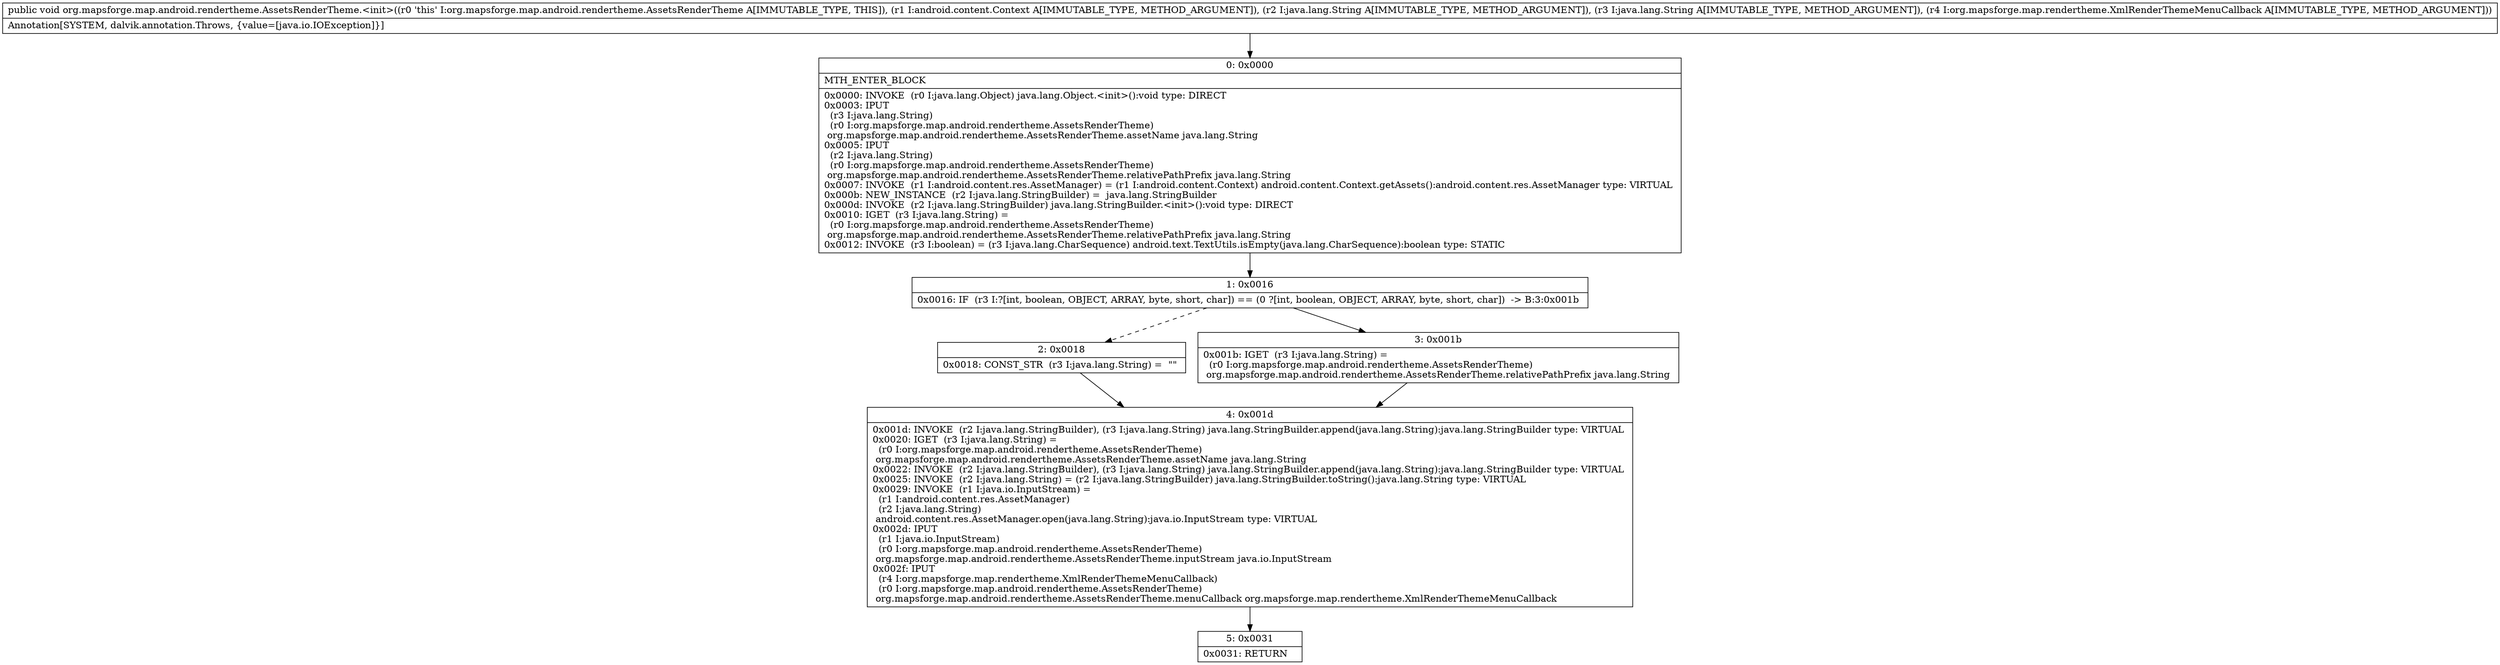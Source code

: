 digraph "CFG fororg.mapsforge.map.android.rendertheme.AssetsRenderTheme.\<init\>(Landroid\/content\/Context;Ljava\/lang\/String;Ljava\/lang\/String;Lorg\/mapsforge\/map\/rendertheme\/XmlRenderThemeMenuCallback;)V" {
Node_0 [shape=record,label="{0\:\ 0x0000|MTH_ENTER_BLOCK\l|0x0000: INVOKE  (r0 I:java.lang.Object) java.lang.Object.\<init\>():void type: DIRECT \l0x0003: IPUT  \l  (r3 I:java.lang.String)\l  (r0 I:org.mapsforge.map.android.rendertheme.AssetsRenderTheme)\l org.mapsforge.map.android.rendertheme.AssetsRenderTheme.assetName java.lang.String \l0x0005: IPUT  \l  (r2 I:java.lang.String)\l  (r0 I:org.mapsforge.map.android.rendertheme.AssetsRenderTheme)\l org.mapsforge.map.android.rendertheme.AssetsRenderTheme.relativePathPrefix java.lang.String \l0x0007: INVOKE  (r1 I:android.content.res.AssetManager) = (r1 I:android.content.Context) android.content.Context.getAssets():android.content.res.AssetManager type: VIRTUAL \l0x000b: NEW_INSTANCE  (r2 I:java.lang.StringBuilder) =  java.lang.StringBuilder \l0x000d: INVOKE  (r2 I:java.lang.StringBuilder) java.lang.StringBuilder.\<init\>():void type: DIRECT \l0x0010: IGET  (r3 I:java.lang.String) = \l  (r0 I:org.mapsforge.map.android.rendertheme.AssetsRenderTheme)\l org.mapsforge.map.android.rendertheme.AssetsRenderTheme.relativePathPrefix java.lang.String \l0x0012: INVOKE  (r3 I:boolean) = (r3 I:java.lang.CharSequence) android.text.TextUtils.isEmpty(java.lang.CharSequence):boolean type: STATIC \l}"];
Node_1 [shape=record,label="{1\:\ 0x0016|0x0016: IF  (r3 I:?[int, boolean, OBJECT, ARRAY, byte, short, char]) == (0 ?[int, boolean, OBJECT, ARRAY, byte, short, char])  \-\> B:3:0x001b \l}"];
Node_2 [shape=record,label="{2\:\ 0x0018|0x0018: CONST_STR  (r3 I:java.lang.String) =  \"\" \l}"];
Node_3 [shape=record,label="{3\:\ 0x001b|0x001b: IGET  (r3 I:java.lang.String) = \l  (r0 I:org.mapsforge.map.android.rendertheme.AssetsRenderTheme)\l org.mapsforge.map.android.rendertheme.AssetsRenderTheme.relativePathPrefix java.lang.String \l}"];
Node_4 [shape=record,label="{4\:\ 0x001d|0x001d: INVOKE  (r2 I:java.lang.StringBuilder), (r3 I:java.lang.String) java.lang.StringBuilder.append(java.lang.String):java.lang.StringBuilder type: VIRTUAL \l0x0020: IGET  (r3 I:java.lang.String) = \l  (r0 I:org.mapsforge.map.android.rendertheme.AssetsRenderTheme)\l org.mapsforge.map.android.rendertheme.AssetsRenderTheme.assetName java.lang.String \l0x0022: INVOKE  (r2 I:java.lang.StringBuilder), (r3 I:java.lang.String) java.lang.StringBuilder.append(java.lang.String):java.lang.StringBuilder type: VIRTUAL \l0x0025: INVOKE  (r2 I:java.lang.String) = (r2 I:java.lang.StringBuilder) java.lang.StringBuilder.toString():java.lang.String type: VIRTUAL \l0x0029: INVOKE  (r1 I:java.io.InputStream) = \l  (r1 I:android.content.res.AssetManager)\l  (r2 I:java.lang.String)\l android.content.res.AssetManager.open(java.lang.String):java.io.InputStream type: VIRTUAL \l0x002d: IPUT  \l  (r1 I:java.io.InputStream)\l  (r0 I:org.mapsforge.map.android.rendertheme.AssetsRenderTheme)\l org.mapsforge.map.android.rendertheme.AssetsRenderTheme.inputStream java.io.InputStream \l0x002f: IPUT  \l  (r4 I:org.mapsforge.map.rendertheme.XmlRenderThemeMenuCallback)\l  (r0 I:org.mapsforge.map.android.rendertheme.AssetsRenderTheme)\l org.mapsforge.map.android.rendertheme.AssetsRenderTheme.menuCallback org.mapsforge.map.rendertheme.XmlRenderThemeMenuCallback \l}"];
Node_5 [shape=record,label="{5\:\ 0x0031|0x0031: RETURN   \l}"];
MethodNode[shape=record,label="{public void org.mapsforge.map.android.rendertheme.AssetsRenderTheme.\<init\>((r0 'this' I:org.mapsforge.map.android.rendertheme.AssetsRenderTheme A[IMMUTABLE_TYPE, THIS]), (r1 I:android.content.Context A[IMMUTABLE_TYPE, METHOD_ARGUMENT]), (r2 I:java.lang.String A[IMMUTABLE_TYPE, METHOD_ARGUMENT]), (r3 I:java.lang.String A[IMMUTABLE_TYPE, METHOD_ARGUMENT]), (r4 I:org.mapsforge.map.rendertheme.XmlRenderThemeMenuCallback A[IMMUTABLE_TYPE, METHOD_ARGUMENT]))  | Annotation[SYSTEM, dalvik.annotation.Throws, \{value=[java.io.IOException]\}]\l}"];
MethodNode -> Node_0;
Node_0 -> Node_1;
Node_1 -> Node_2[style=dashed];
Node_1 -> Node_3;
Node_2 -> Node_4;
Node_3 -> Node_4;
Node_4 -> Node_5;
}


